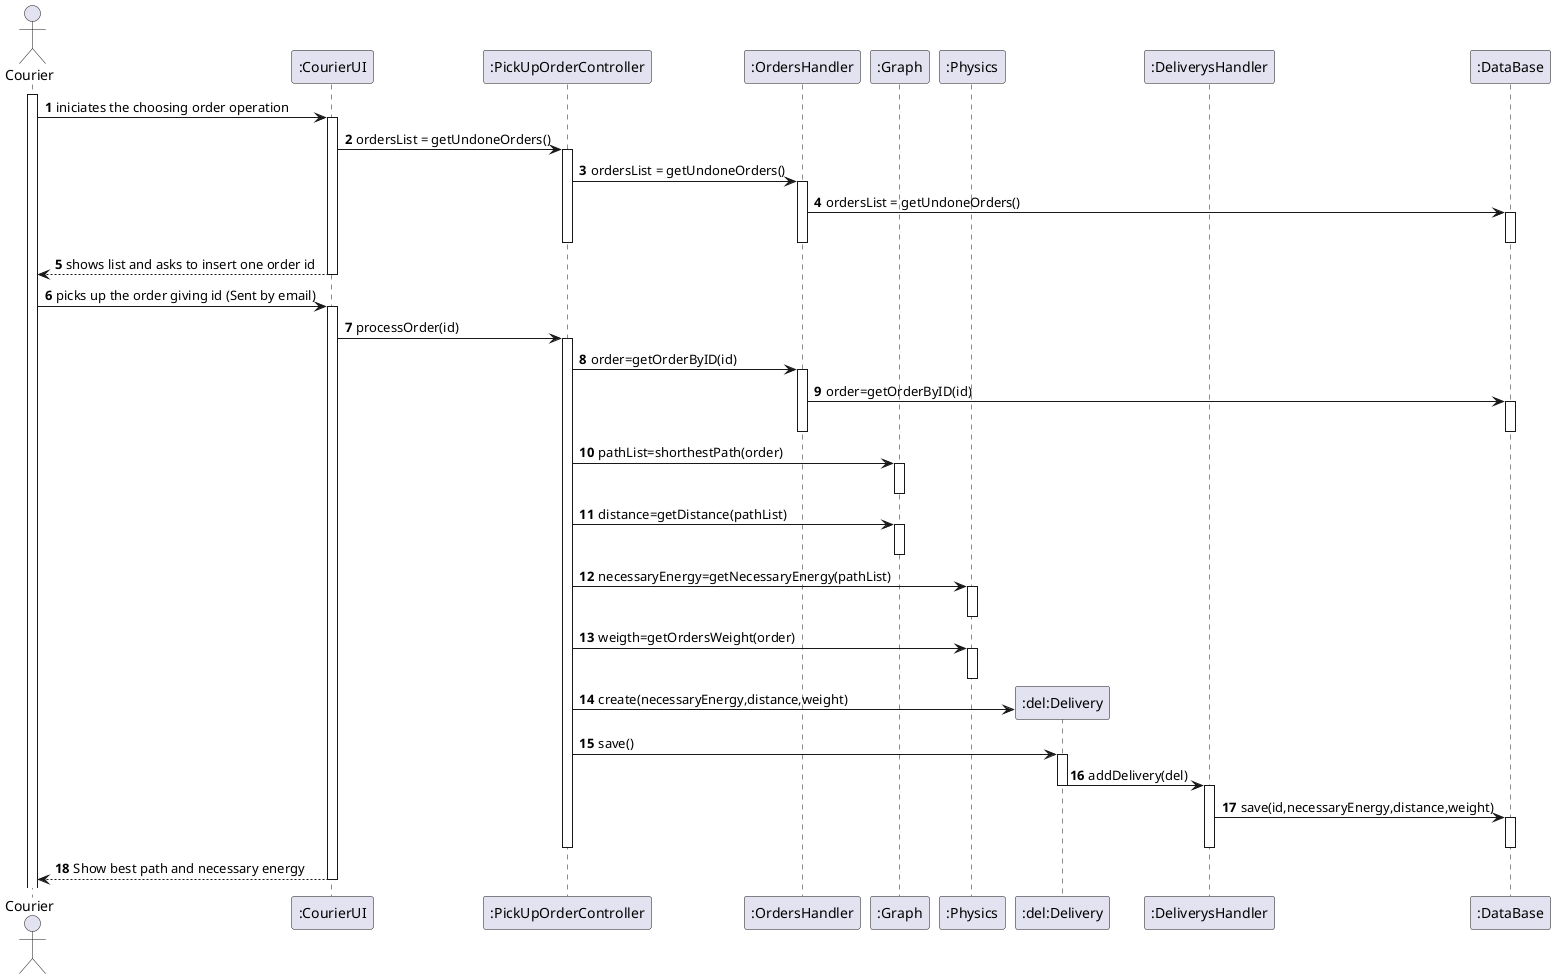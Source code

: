 @startuml
autonumber
'hide footbox
actor "Courier" as COL


participant ":CourierUI" as UI
participant ":PickUpOrderController" as CTRL
participant ":OrdersHandler" as ORD
participant ":Graph" as GRA
participant ":Physics" as PH
participant ":del:Delivery" as DELI
participant ":DeliverysHandler" as DEH
participant ":DataBase" as DB

activate COL

COL -> UI :iniciates the choosing order operation
activate UI

UI -> CTRL: ordersList = getUndoneOrders()
activate CTRL
CTRL -> ORD : ordersList = getUndoneOrders()
activate ORD
ORD -> DB: ordersList = getUndoneOrders()
activate DB
deactivate DB

deactivate ORD
deactivate CTRL

UI --> COL : shows list and asks to insert one order id


deactivate UI

COL -> UI :picks up the order giving id (Sent by email)
activate UI
UI -> CTRL :processOrder(id)
activate CTRL
CTRL -> ORD :order=getOrderByID(id)
activate ORD
ORD -> DB: order=getOrderByID(id)
activate DB
deactivate DB
deactivate ORD
CTRL -> GRA :pathList=shorthestPath(order)
activate GRA
deactivate GRA
CTRL -> GRA :distance=getDistance(pathList)
activate GRA
deactivate GRA
CTRL -> PH :necessaryEnergy=getNecessaryEnergy(pathList)
activate PH
deactivate PH
CTRL -> PH :weigth=getOrdersWeight(order)
activate PH
deactivate PH
CTRL -> DELI**: create(necessaryEnergy,distance,weight)

CTRL -> DELI : save()
activate DELI

DELI -> DEH : addDelivery(del)
deactivate DELI
activate DEH

deactivate DEH

DEH -> DB : save(id,necessaryEnergy,distance,weight)
activate DB
deactivate DB
deactivate DEH


deactivate CTRL





UI --> COL : Show best path and necessary energy

deactivate UI





@enduml
